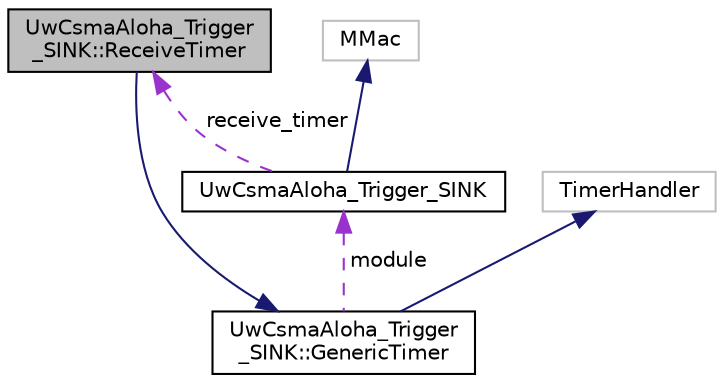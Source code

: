 digraph "UwCsmaAloha_Trigger_SINK::ReceiveTimer"
{
 // LATEX_PDF_SIZE
  edge [fontname="Helvetica",fontsize="10",labelfontname="Helvetica",labelfontsize="10"];
  node [fontname="Helvetica",fontsize="10",shape=record];
  Node1 [label="UwCsmaAloha_Trigger\l_SINK::ReceiveTimer",height=0.2,width=0.4,color="black", fillcolor="grey75", style="filled", fontcolor="black",tooltip="Class used to handle the timer of the reception period."];
  Node2 -> Node1 [dir="back",color="midnightblue",fontsize="10",style="solid",fontname="Helvetica"];
  Node2 [label="UwCsmaAloha_Trigger\l_SINK::GenericTimer",height=0.2,width=0.4,color="black", fillcolor="white", style="filled",URL="$classUwCsmaAloha__Trigger__SINK_1_1GenericTimer.html",tooltip="Class that describes the timers in the node."];
  Node3 -> Node2 [dir="back",color="midnightblue",fontsize="10",style="solid",fontname="Helvetica"];
  Node3 [label="TimerHandler",height=0.2,width=0.4,color="grey75", fillcolor="white", style="filled",tooltip=" "];
  Node4 -> Node2 [dir="back",color="darkorchid3",fontsize="10",style="dashed",label=" module" ,fontname="Helvetica"];
  Node4 [label="UwCsmaAloha_Trigger_SINK",height=0.2,width=0.4,color="black", fillcolor="white", style="filled",URL="$classUwCsmaAloha__Trigger__SINK.html",tooltip="Class that describes a UwCsmaAloha_Trigger_SINK module."];
  Node5 -> Node4 [dir="back",color="midnightblue",fontsize="10",style="solid",fontname="Helvetica"];
  Node5 [label="MMac",height=0.2,width=0.4,color="grey75", fillcolor="white", style="filled",tooltip=" "];
  Node1 -> Node4 [dir="back",color="darkorchid3",fontsize="10",style="dashed",label=" receive_timer" ,fontname="Helvetica"];
}
